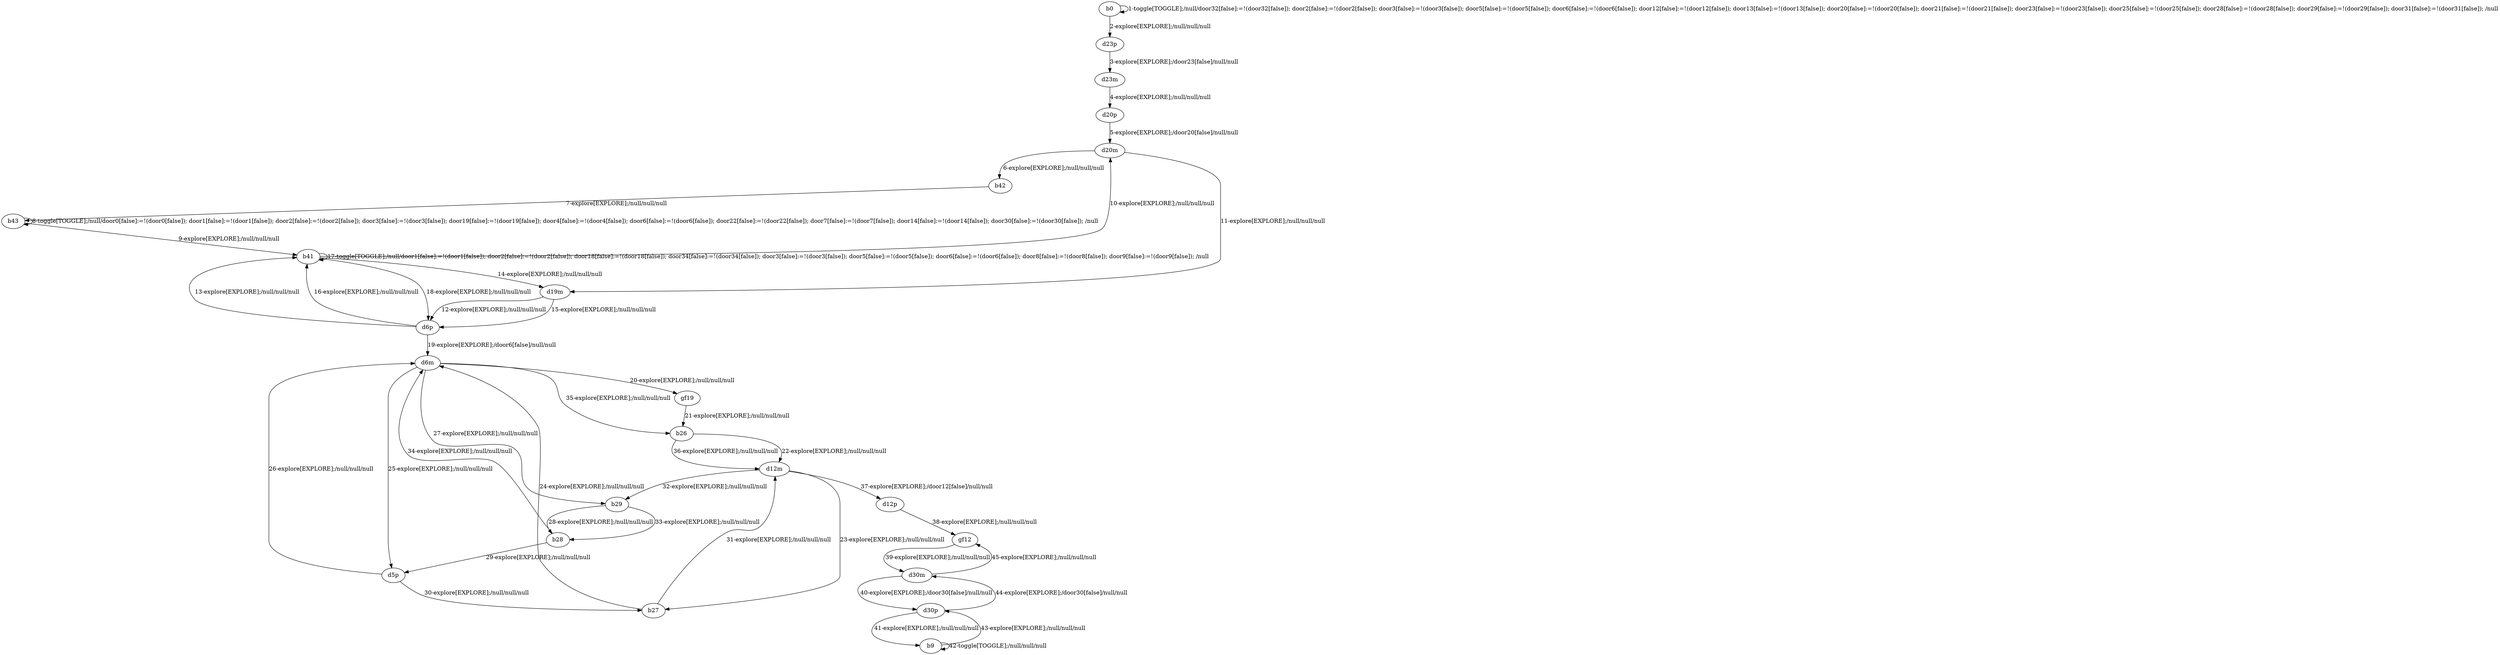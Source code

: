 # Total number of goals covered by this test: 1
# d30p --> d30m

digraph g {
"b0" -> "b0" [label = "1-toggle[TOGGLE];/null/door32[false]:=!(door32[false]); door2[false]:=!(door2[false]); door3[false]:=!(door3[false]); door5[false]:=!(door5[false]); door6[false]:=!(door6[false]); door12[false]:=!(door12[false]); door13[false]:=!(door13[false]); door20[false]:=!(door20[false]); door21[false]:=!(door21[false]); door23[false]:=!(door23[false]); door25[false]:=!(door25[false]); door28[false]:=!(door28[false]); door29[false]:=!(door29[false]); door31[false]:=!(door31[false]); /null"];
"b0" -> "d23p" [label = "2-explore[EXPLORE];/null/null/null"];
"d23p" -> "d23m" [label = "3-explore[EXPLORE];/door23[false]/null/null"];
"d23m" -> "d20p" [label = "4-explore[EXPLORE];/null/null/null"];
"d20p" -> "d20m" [label = "5-explore[EXPLORE];/door20[false]/null/null"];
"d20m" -> "b42" [label = "6-explore[EXPLORE];/null/null/null"];
"b42" -> "b43" [label = "7-explore[EXPLORE];/null/null/null"];
"b43" -> "b43" [label = "8-toggle[TOGGLE];/null/door0[false]:=!(door0[false]); door1[false]:=!(door1[false]); door2[false]:=!(door2[false]); door3[false]:=!(door3[false]); door19[false]:=!(door19[false]); door4[false]:=!(door4[false]); door6[false]:=!(door6[false]); door22[false]:=!(door22[false]); door7[false]:=!(door7[false]); door14[false]:=!(door14[false]); door30[false]:=!(door30[false]); /null"];
"b43" -> "b41" [label = "9-explore[EXPLORE];/null/null/null"];
"b41" -> "d20m" [label = "10-explore[EXPLORE];/null/null/null"];
"d20m" -> "d19m" [label = "11-explore[EXPLORE];/null/null/null"];
"d19m" -> "d6p" [label = "12-explore[EXPLORE];/null/null/null"];
"d6p" -> "b41" [label = "13-explore[EXPLORE];/null/null/null"];
"b41" -> "d19m" [label = "14-explore[EXPLORE];/null/null/null"];
"d19m" -> "d6p" [label = "15-explore[EXPLORE];/null/null/null"];
"d6p" -> "b41" [label = "16-explore[EXPLORE];/null/null/null"];
"b41" -> "b41" [label = "17-toggle[TOGGLE];/null/door1[false]:=!(door1[false]); door2[false]:=!(door2[false]); door18[false]:=!(door18[false]); door34[false]:=!(door34[false]); door3[false]:=!(door3[false]); door5[false]:=!(door5[false]); door6[false]:=!(door6[false]); door8[false]:=!(door8[false]); door9[false]:=!(door9[false]); /null"];
"b41" -> "d6p" [label = "18-explore[EXPLORE];/null/null/null"];
"d6p" -> "d6m" [label = "19-explore[EXPLORE];/door6[false]/null/null"];
"d6m" -> "gf19" [label = "20-explore[EXPLORE];/null/null/null"];
"gf19" -> "b26" [label = "21-explore[EXPLORE];/null/null/null"];
"b26" -> "d12m" [label = "22-explore[EXPLORE];/null/null/null"];
"d12m" -> "b27" [label = "23-explore[EXPLORE];/null/null/null"];
"b27" -> "d6m" [label = "24-explore[EXPLORE];/null/null/null"];
"d6m" -> "d5p" [label = "25-explore[EXPLORE];/null/null/null"];
"d5p" -> "d6m" [label = "26-explore[EXPLORE];/null/null/null"];
"d6m" -> "b29" [label = "27-explore[EXPLORE];/null/null/null"];
"b29" -> "b28" [label = "28-explore[EXPLORE];/null/null/null"];
"b28" -> "d5p" [label = "29-explore[EXPLORE];/null/null/null"];
"d5p" -> "b27" [label = "30-explore[EXPLORE];/null/null/null"];
"b27" -> "d12m" [label = "31-explore[EXPLORE];/null/null/null"];
"d12m" -> "b29" [label = "32-explore[EXPLORE];/null/null/null"];
"b29" -> "b28" [label = "33-explore[EXPLORE];/null/null/null"];
"b28" -> "d6m" [label = "34-explore[EXPLORE];/null/null/null"];
"d6m" -> "b26" [label = "35-explore[EXPLORE];/null/null/null"];
"b26" -> "d12m" [label = "36-explore[EXPLORE];/null/null/null"];
"d12m" -> "d12p" [label = "37-explore[EXPLORE];/door12[false]/null/null"];
"d12p" -> "gf12" [label = "38-explore[EXPLORE];/null/null/null"];
"gf12" -> "d30m" [label = "39-explore[EXPLORE];/null/null/null"];
"d30m" -> "d30p" [label = "40-explore[EXPLORE];/door30[false]/null/null"];
"d30p" -> "b9" [label = "41-explore[EXPLORE];/null/null/null"];
"b9" -> "b9" [label = "42-toggle[TOGGLE];/null/null/null"];
"b9" -> "d30p" [label = "43-explore[EXPLORE];/null/null/null"];
"d30p" -> "d30m" [label = "44-explore[EXPLORE];/door30[false]/null/null"];
"d30m" -> "gf12" [label = "45-explore[EXPLORE];/null/null/null"];
}